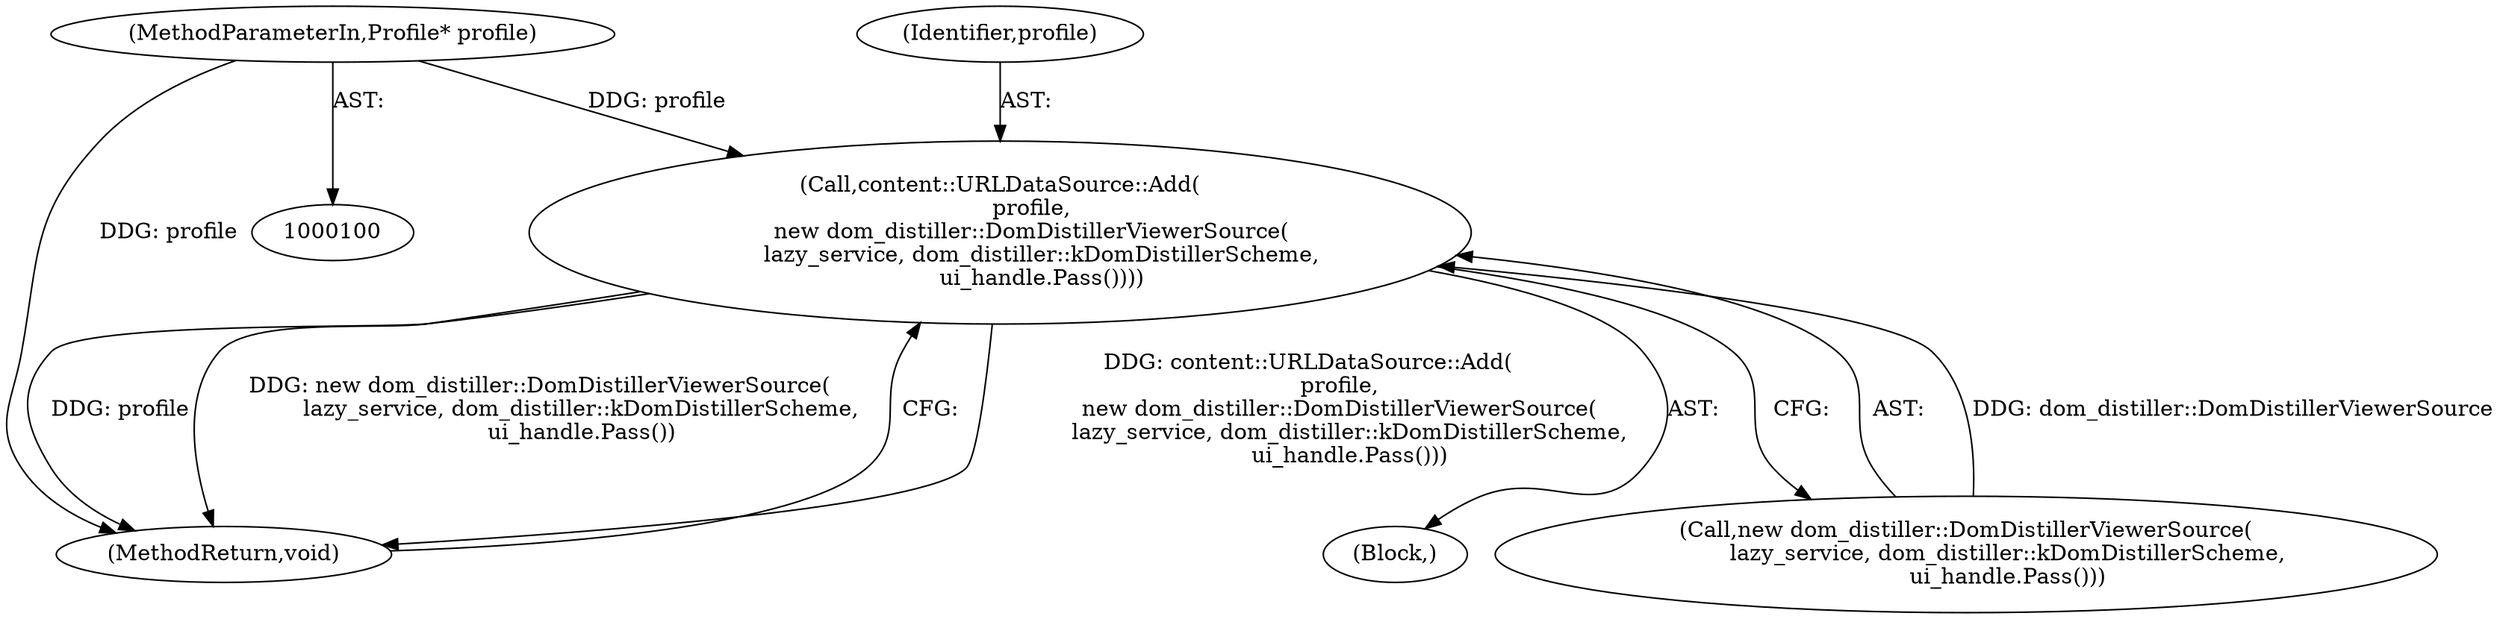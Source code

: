 digraph "0_Chrome_dcd10462fb49c72544719c490238f3a35edf3fc6_1@pointer" {
"1000101" [label="(MethodParameterIn,Profile* profile)"];
"1000135" [label="(Call,content::URLDataSource::Add(\n         profile,\n         new dom_distiller::DomDistillerViewerSource(\n            lazy_service, dom_distiller::kDomDistillerScheme,\n            ui_handle.Pass())))"];
"1000135" [label="(Call,content::URLDataSource::Add(\n         profile,\n         new dom_distiller::DomDistillerViewerSource(\n            lazy_service, dom_distiller::kDomDistillerScheme,\n            ui_handle.Pass())))"];
"1000101" [label="(MethodParameterIn,Profile* profile)"];
"1000139" [label="(MethodReturn,void)"];
"1000136" [label="(Identifier,profile)"];
"1000111" [label="(Block,)"];
"1000137" [label="(Call,new dom_distiller::DomDistillerViewerSource(\n            lazy_service, dom_distiller::kDomDistillerScheme,\n            ui_handle.Pass()))"];
"1000101" -> "1000100"  [label="AST: "];
"1000101" -> "1000139"  [label="DDG: profile"];
"1000101" -> "1000135"  [label="DDG: profile"];
"1000135" -> "1000111"  [label="AST: "];
"1000135" -> "1000137"  [label="CFG: "];
"1000136" -> "1000135"  [label="AST: "];
"1000137" -> "1000135"  [label="AST: "];
"1000139" -> "1000135"  [label="CFG: "];
"1000135" -> "1000139"  [label="DDG: content::URLDataSource::Add(\n         profile,\n         new dom_distiller::DomDistillerViewerSource(\n            lazy_service, dom_distiller::kDomDistillerScheme,\n            ui_handle.Pass()))"];
"1000135" -> "1000139"  [label="DDG: profile"];
"1000135" -> "1000139"  [label="DDG: new dom_distiller::DomDistillerViewerSource(\n            lazy_service, dom_distiller::kDomDistillerScheme,\n            ui_handle.Pass())"];
"1000137" -> "1000135"  [label="DDG: dom_distiller::DomDistillerViewerSource"];
}
